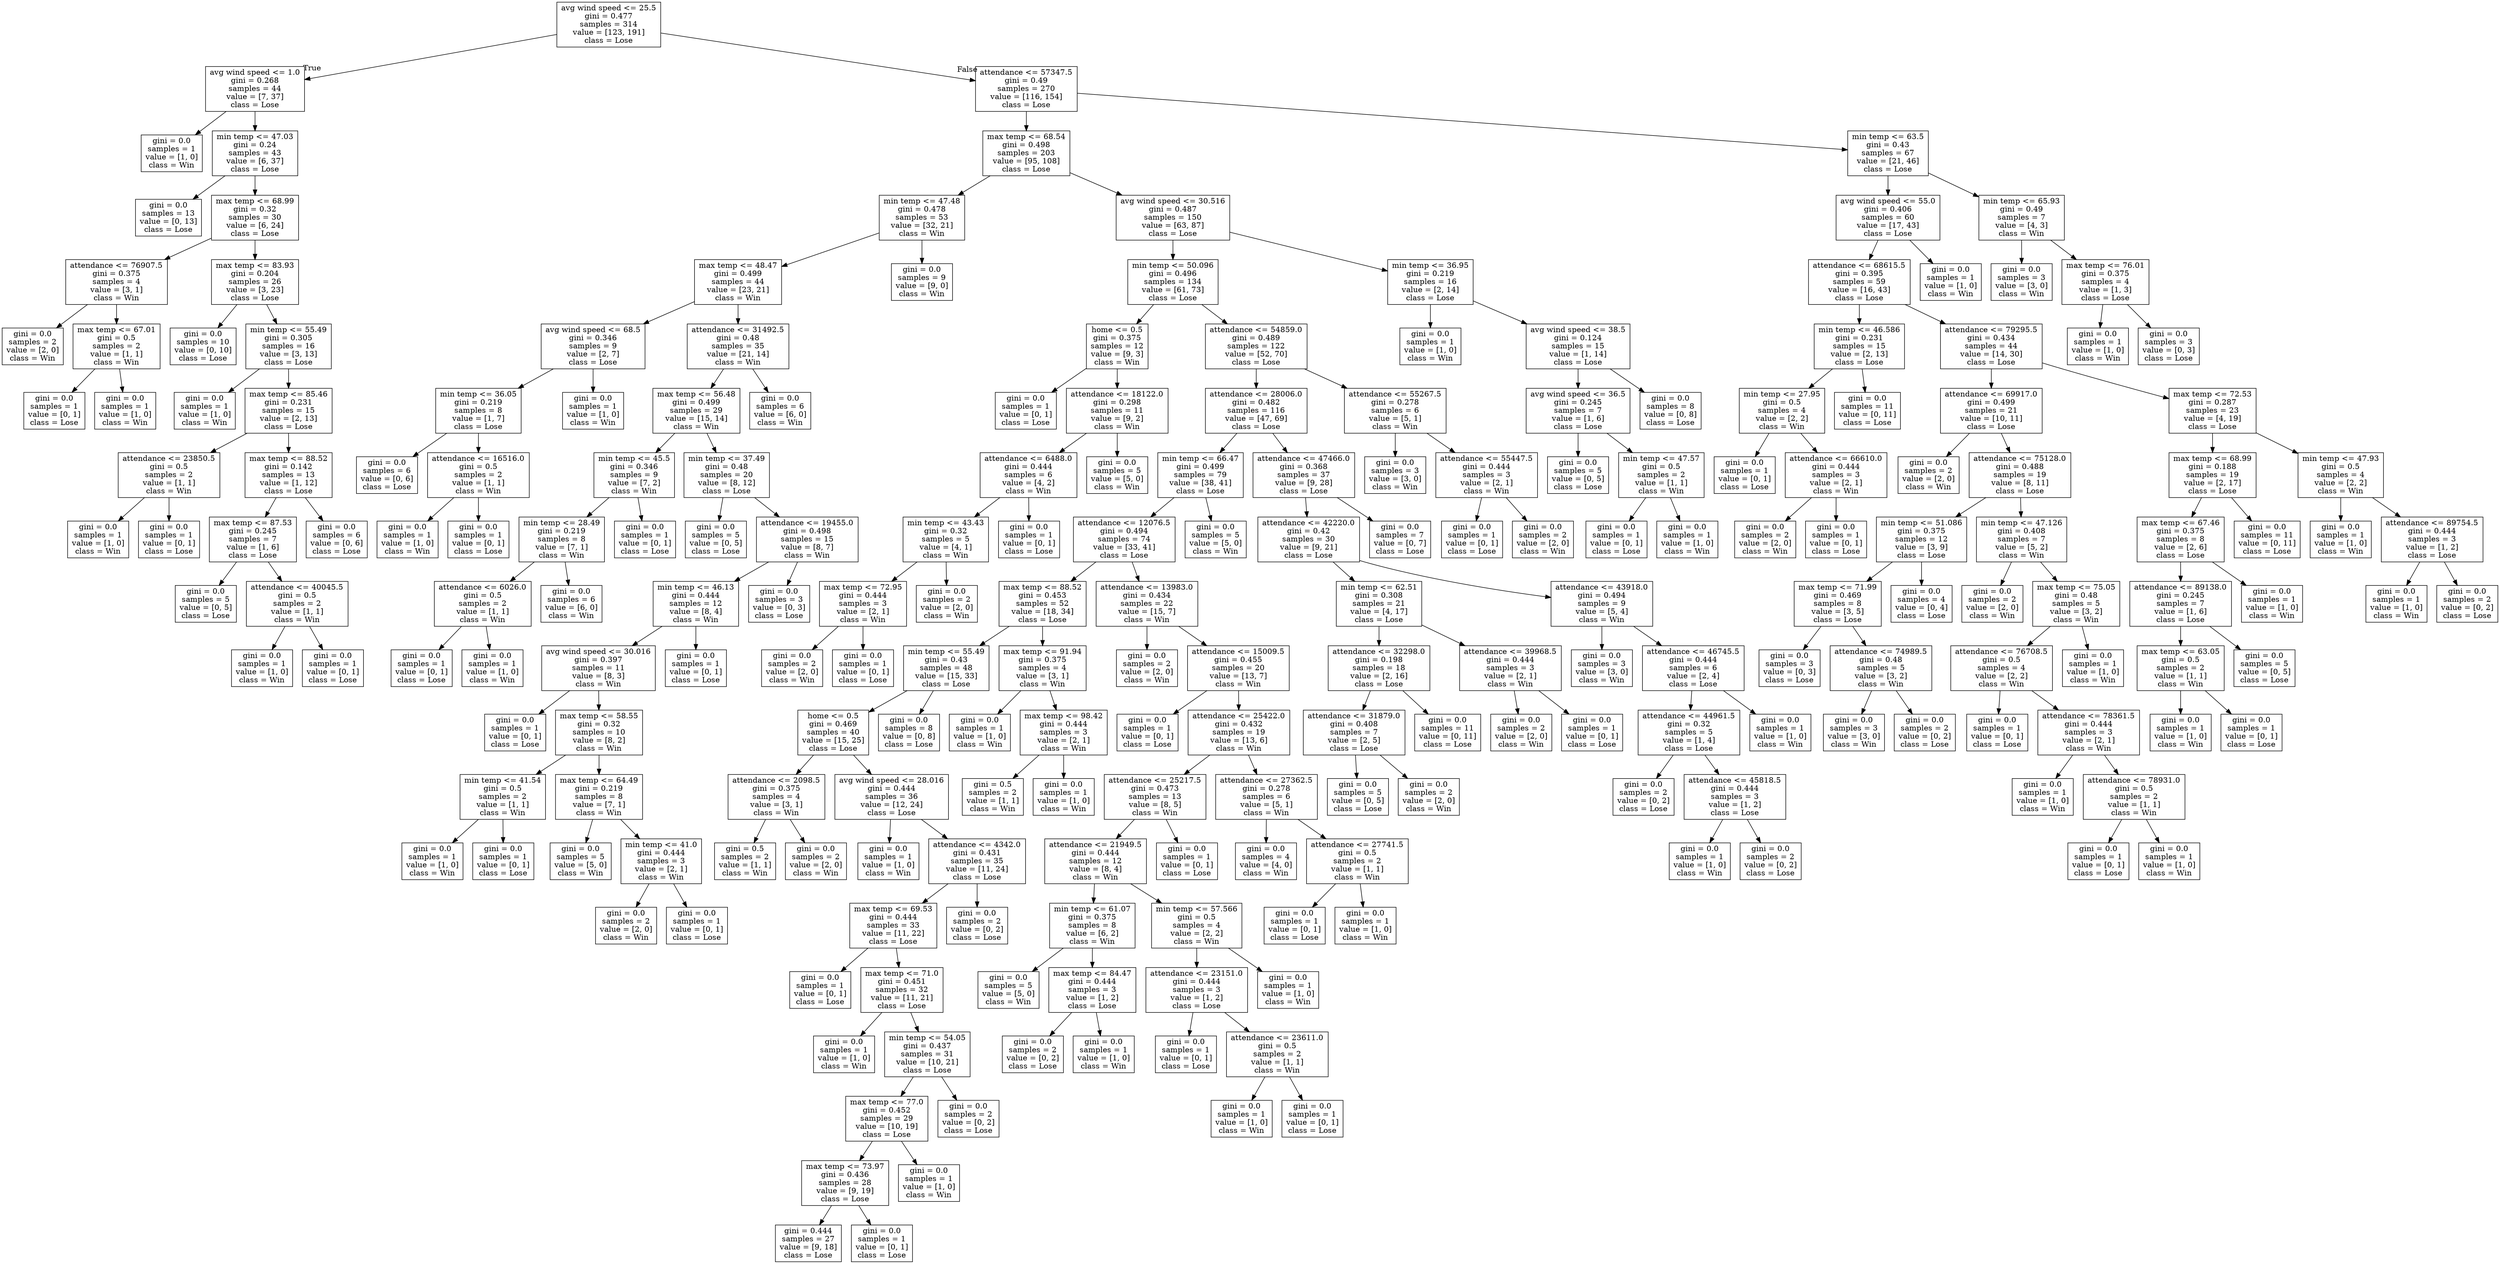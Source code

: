 digraph Tree {
node [shape=box] ;
0 [label="avg wind speed <= 25.5\ngini = 0.477\nsamples = 314\nvalue = [123, 191]\nclass = Lose"] ;
1 [label="avg wind speed <= 1.0\ngini = 0.268\nsamples = 44\nvalue = [7, 37]\nclass = Lose"] ;
0 -> 1 [labeldistance=2.5, labelangle=45, headlabel="True"] ;
2 [label="gini = 0.0\nsamples = 1\nvalue = [1, 0]\nclass = Win"] ;
1 -> 2 ;
3 [label="min temp <= 47.03\ngini = 0.24\nsamples = 43\nvalue = [6, 37]\nclass = Lose"] ;
1 -> 3 ;
4 [label="gini = 0.0\nsamples = 13\nvalue = [0, 13]\nclass = Lose"] ;
3 -> 4 ;
5 [label="max temp <= 68.99\ngini = 0.32\nsamples = 30\nvalue = [6, 24]\nclass = Lose"] ;
3 -> 5 ;
6 [label="attendance <= 76907.5\ngini = 0.375\nsamples = 4\nvalue = [3, 1]\nclass = Win"] ;
5 -> 6 ;
7 [label="gini = 0.0\nsamples = 2\nvalue = [2, 0]\nclass = Win"] ;
6 -> 7 ;
8 [label="max temp <= 67.01\ngini = 0.5\nsamples = 2\nvalue = [1, 1]\nclass = Win"] ;
6 -> 8 ;
9 [label="gini = 0.0\nsamples = 1\nvalue = [0, 1]\nclass = Lose"] ;
8 -> 9 ;
10 [label="gini = 0.0\nsamples = 1\nvalue = [1, 0]\nclass = Win"] ;
8 -> 10 ;
11 [label="max temp <= 83.93\ngini = 0.204\nsamples = 26\nvalue = [3, 23]\nclass = Lose"] ;
5 -> 11 ;
12 [label="gini = 0.0\nsamples = 10\nvalue = [0, 10]\nclass = Lose"] ;
11 -> 12 ;
13 [label="min temp <= 55.49\ngini = 0.305\nsamples = 16\nvalue = [3, 13]\nclass = Lose"] ;
11 -> 13 ;
14 [label="gini = 0.0\nsamples = 1\nvalue = [1, 0]\nclass = Win"] ;
13 -> 14 ;
15 [label="max temp <= 85.46\ngini = 0.231\nsamples = 15\nvalue = [2, 13]\nclass = Lose"] ;
13 -> 15 ;
16 [label="attendance <= 23850.5\ngini = 0.5\nsamples = 2\nvalue = [1, 1]\nclass = Win"] ;
15 -> 16 ;
17 [label="gini = 0.0\nsamples = 1\nvalue = [1, 0]\nclass = Win"] ;
16 -> 17 ;
18 [label="gini = 0.0\nsamples = 1\nvalue = [0, 1]\nclass = Lose"] ;
16 -> 18 ;
19 [label="max temp <= 88.52\ngini = 0.142\nsamples = 13\nvalue = [1, 12]\nclass = Lose"] ;
15 -> 19 ;
20 [label="max temp <= 87.53\ngini = 0.245\nsamples = 7\nvalue = [1, 6]\nclass = Lose"] ;
19 -> 20 ;
21 [label="gini = 0.0\nsamples = 5\nvalue = [0, 5]\nclass = Lose"] ;
20 -> 21 ;
22 [label="attendance <= 40045.5\ngini = 0.5\nsamples = 2\nvalue = [1, 1]\nclass = Win"] ;
20 -> 22 ;
23 [label="gini = 0.0\nsamples = 1\nvalue = [1, 0]\nclass = Win"] ;
22 -> 23 ;
24 [label="gini = 0.0\nsamples = 1\nvalue = [0, 1]\nclass = Lose"] ;
22 -> 24 ;
25 [label="gini = 0.0\nsamples = 6\nvalue = [0, 6]\nclass = Lose"] ;
19 -> 25 ;
26 [label="attendance <= 57347.5\ngini = 0.49\nsamples = 270\nvalue = [116, 154]\nclass = Lose"] ;
0 -> 26 [labeldistance=2.5, labelangle=-45, headlabel="False"] ;
27 [label="max temp <= 68.54\ngini = 0.498\nsamples = 203\nvalue = [95, 108]\nclass = Lose"] ;
26 -> 27 ;
28 [label="min temp <= 47.48\ngini = 0.478\nsamples = 53\nvalue = [32, 21]\nclass = Win"] ;
27 -> 28 ;
29 [label="max temp <= 48.47\ngini = 0.499\nsamples = 44\nvalue = [23, 21]\nclass = Win"] ;
28 -> 29 ;
30 [label="avg wind speed <= 68.5\ngini = 0.346\nsamples = 9\nvalue = [2, 7]\nclass = Lose"] ;
29 -> 30 ;
31 [label="min temp <= 36.05\ngini = 0.219\nsamples = 8\nvalue = [1, 7]\nclass = Lose"] ;
30 -> 31 ;
32 [label="gini = 0.0\nsamples = 6\nvalue = [0, 6]\nclass = Lose"] ;
31 -> 32 ;
33 [label="attendance <= 16516.0\ngini = 0.5\nsamples = 2\nvalue = [1, 1]\nclass = Win"] ;
31 -> 33 ;
34 [label="gini = 0.0\nsamples = 1\nvalue = [1, 0]\nclass = Win"] ;
33 -> 34 ;
35 [label="gini = 0.0\nsamples = 1\nvalue = [0, 1]\nclass = Lose"] ;
33 -> 35 ;
36 [label="gini = 0.0\nsamples = 1\nvalue = [1, 0]\nclass = Win"] ;
30 -> 36 ;
37 [label="attendance <= 31492.5\ngini = 0.48\nsamples = 35\nvalue = [21, 14]\nclass = Win"] ;
29 -> 37 ;
38 [label="max temp <= 56.48\ngini = 0.499\nsamples = 29\nvalue = [15, 14]\nclass = Win"] ;
37 -> 38 ;
39 [label="min temp <= 45.5\ngini = 0.346\nsamples = 9\nvalue = [7, 2]\nclass = Win"] ;
38 -> 39 ;
40 [label="min temp <= 28.49\ngini = 0.219\nsamples = 8\nvalue = [7, 1]\nclass = Win"] ;
39 -> 40 ;
41 [label="attendance <= 6026.0\ngini = 0.5\nsamples = 2\nvalue = [1, 1]\nclass = Win"] ;
40 -> 41 ;
42 [label="gini = 0.0\nsamples = 1\nvalue = [0, 1]\nclass = Lose"] ;
41 -> 42 ;
43 [label="gini = 0.0\nsamples = 1\nvalue = [1, 0]\nclass = Win"] ;
41 -> 43 ;
44 [label="gini = 0.0\nsamples = 6\nvalue = [6, 0]\nclass = Win"] ;
40 -> 44 ;
45 [label="gini = 0.0\nsamples = 1\nvalue = [0, 1]\nclass = Lose"] ;
39 -> 45 ;
46 [label="min temp <= 37.49\ngini = 0.48\nsamples = 20\nvalue = [8, 12]\nclass = Lose"] ;
38 -> 46 ;
47 [label="gini = 0.0\nsamples = 5\nvalue = [0, 5]\nclass = Lose"] ;
46 -> 47 ;
48 [label="attendance <= 19455.0\ngini = 0.498\nsamples = 15\nvalue = [8, 7]\nclass = Win"] ;
46 -> 48 ;
49 [label="min temp <= 46.13\ngini = 0.444\nsamples = 12\nvalue = [8, 4]\nclass = Win"] ;
48 -> 49 ;
50 [label="avg wind speed <= 30.016\ngini = 0.397\nsamples = 11\nvalue = [8, 3]\nclass = Win"] ;
49 -> 50 ;
51 [label="gini = 0.0\nsamples = 1\nvalue = [0, 1]\nclass = Lose"] ;
50 -> 51 ;
52 [label="max temp <= 58.55\ngini = 0.32\nsamples = 10\nvalue = [8, 2]\nclass = Win"] ;
50 -> 52 ;
53 [label="min temp <= 41.54\ngini = 0.5\nsamples = 2\nvalue = [1, 1]\nclass = Win"] ;
52 -> 53 ;
54 [label="gini = 0.0\nsamples = 1\nvalue = [1, 0]\nclass = Win"] ;
53 -> 54 ;
55 [label="gini = 0.0\nsamples = 1\nvalue = [0, 1]\nclass = Lose"] ;
53 -> 55 ;
56 [label="max temp <= 64.49\ngini = 0.219\nsamples = 8\nvalue = [7, 1]\nclass = Win"] ;
52 -> 56 ;
57 [label="gini = 0.0\nsamples = 5\nvalue = [5, 0]\nclass = Win"] ;
56 -> 57 ;
58 [label="min temp <= 41.0\ngini = 0.444\nsamples = 3\nvalue = [2, 1]\nclass = Win"] ;
56 -> 58 ;
59 [label="gini = 0.0\nsamples = 2\nvalue = [2, 0]\nclass = Win"] ;
58 -> 59 ;
60 [label="gini = 0.0\nsamples = 1\nvalue = [0, 1]\nclass = Lose"] ;
58 -> 60 ;
61 [label="gini = 0.0\nsamples = 1\nvalue = [0, 1]\nclass = Lose"] ;
49 -> 61 ;
62 [label="gini = 0.0\nsamples = 3\nvalue = [0, 3]\nclass = Lose"] ;
48 -> 62 ;
63 [label="gini = 0.0\nsamples = 6\nvalue = [6, 0]\nclass = Win"] ;
37 -> 63 ;
64 [label="gini = 0.0\nsamples = 9\nvalue = [9, 0]\nclass = Win"] ;
28 -> 64 ;
65 [label="avg wind speed <= 30.516\ngini = 0.487\nsamples = 150\nvalue = [63, 87]\nclass = Lose"] ;
27 -> 65 ;
66 [label="min temp <= 50.096\ngini = 0.496\nsamples = 134\nvalue = [61, 73]\nclass = Lose"] ;
65 -> 66 ;
67 [label="home <= 0.5\ngini = 0.375\nsamples = 12\nvalue = [9, 3]\nclass = Win"] ;
66 -> 67 ;
68 [label="gini = 0.0\nsamples = 1\nvalue = [0, 1]\nclass = Lose"] ;
67 -> 68 ;
69 [label="attendance <= 18122.0\ngini = 0.298\nsamples = 11\nvalue = [9, 2]\nclass = Win"] ;
67 -> 69 ;
70 [label="attendance <= 6488.0\ngini = 0.444\nsamples = 6\nvalue = [4, 2]\nclass = Win"] ;
69 -> 70 ;
71 [label="min temp <= 43.43\ngini = 0.32\nsamples = 5\nvalue = [4, 1]\nclass = Win"] ;
70 -> 71 ;
72 [label="max temp <= 72.95\ngini = 0.444\nsamples = 3\nvalue = [2, 1]\nclass = Win"] ;
71 -> 72 ;
73 [label="gini = 0.0\nsamples = 2\nvalue = [2, 0]\nclass = Win"] ;
72 -> 73 ;
74 [label="gini = 0.0\nsamples = 1\nvalue = [0, 1]\nclass = Lose"] ;
72 -> 74 ;
75 [label="gini = 0.0\nsamples = 2\nvalue = [2, 0]\nclass = Win"] ;
71 -> 75 ;
76 [label="gini = 0.0\nsamples = 1\nvalue = [0, 1]\nclass = Lose"] ;
70 -> 76 ;
77 [label="gini = 0.0\nsamples = 5\nvalue = [5, 0]\nclass = Win"] ;
69 -> 77 ;
78 [label="attendance <= 54859.0\ngini = 0.489\nsamples = 122\nvalue = [52, 70]\nclass = Lose"] ;
66 -> 78 ;
79 [label="attendance <= 28006.0\ngini = 0.482\nsamples = 116\nvalue = [47, 69]\nclass = Lose"] ;
78 -> 79 ;
80 [label="min temp <= 66.47\ngini = 0.499\nsamples = 79\nvalue = [38, 41]\nclass = Lose"] ;
79 -> 80 ;
81 [label="attendance <= 12076.5\ngini = 0.494\nsamples = 74\nvalue = [33, 41]\nclass = Lose"] ;
80 -> 81 ;
82 [label="max temp <= 88.52\ngini = 0.453\nsamples = 52\nvalue = [18, 34]\nclass = Lose"] ;
81 -> 82 ;
83 [label="min temp <= 55.49\ngini = 0.43\nsamples = 48\nvalue = [15, 33]\nclass = Lose"] ;
82 -> 83 ;
84 [label="home <= 0.5\ngini = 0.469\nsamples = 40\nvalue = [15, 25]\nclass = Lose"] ;
83 -> 84 ;
85 [label="attendance <= 2098.5\ngini = 0.375\nsamples = 4\nvalue = [3, 1]\nclass = Win"] ;
84 -> 85 ;
86 [label="gini = 0.5\nsamples = 2\nvalue = [1, 1]\nclass = Win"] ;
85 -> 86 ;
87 [label="gini = 0.0\nsamples = 2\nvalue = [2, 0]\nclass = Win"] ;
85 -> 87 ;
88 [label="avg wind speed <= 28.016\ngini = 0.444\nsamples = 36\nvalue = [12, 24]\nclass = Lose"] ;
84 -> 88 ;
89 [label="gini = 0.0\nsamples = 1\nvalue = [1, 0]\nclass = Win"] ;
88 -> 89 ;
90 [label="attendance <= 4342.0\ngini = 0.431\nsamples = 35\nvalue = [11, 24]\nclass = Lose"] ;
88 -> 90 ;
91 [label="max temp <= 69.53\ngini = 0.444\nsamples = 33\nvalue = [11, 22]\nclass = Lose"] ;
90 -> 91 ;
92 [label="gini = 0.0\nsamples = 1\nvalue = [0, 1]\nclass = Lose"] ;
91 -> 92 ;
93 [label="max temp <= 71.0\ngini = 0.451\nsamples = 32\nvalue = [11, 21]\nclass = Lose"] ;
91 -> 93 ;
94 [label="gini = 0.0\nsamples = 1\nvalue = [1, 0]\nclass = Win"] ;
93 -> 94 ;
95 [label="min temp <= 54.05\ngini = 0.437\nsamples = 31\nvalue = [10, 21]\nclass = Lose"] ;
93 -> 95 ;
96 [label="max temp <= 77.0\ngini = 0.452\nsamples = 29\nvalue = [10, 19]\nclass = Lose"] ;
95 -> 96 ;
97 [label="max temp <= 73.97\ngini = 0.436\nsamples = 28\nvalue = [9, 19]\nclass = Lose"] ;
96 -> 97 ;
98 [label="gini = 0.444\nsamples = 27\nvalue = [9, 18]\nclass = Lose"] ;
97 -> 98 ;
99 [label="gini = 0.0\nsamples = 1\nvalue = [0, 1]\nclass = Lose"] ;
97 -> 99 ;
100 [label="gini = 0.0\nsamples = 1\nvalue = [1, 0]\nclass = Win"] ;
96 -> 100 ;
101 [label="gini = 0.0\nsamples = 2\nvalue = [0, 2]\nclass = Lose"] ;
95 -> 101 ;
102 [label="gini = 0.0\nsamples = 2\nvalue = [0, 2]\nclass = Lose"] ;
90 -> 102 ;
103 [label="gini = 0.0\nsamples = 8\nvalue = [0, 8]\nclass = Lose"] ;
83 -> 103 ;
104 [label="max temp <= 91.94\ngini = 0.375\nsamples = 4\nvalue = [3, 1]\nclass = Win"] ;
82 -> 104 ;
105 [label="gini = 0.0\nsamples = 1\nvalue = [1, 0]\nclass = Win"] ;
104 -> 105 ;
106 [label="max temp <= 98.42\ngini = 0.444\nsamples = 3\nvalue = [2, 1]\nclass = Win"] ;
104 -> 106 ;
107 [label="gini = 0.5\nsamples = 2\nvalue = [1, 1]\nclass = Win"] ;
106 -> 107 ;
108 [label="gini = 0.0\nsamples = 1\nvalue = [1, 0]\nclass = Win"] ;
106 -> 108 ;
109 [label="attendance <= 13983.0\ngini = 0.434\nsamples = 22\nvalue = [15, 7]\nclass = Win"] ;
81 -> 109 ;
110 [label="gini = 0.0\nsamples = 2\nvalue = [2, 0]\nclass = Win"] ;
109 -> 110 ;
111 [label="attendance <= 15009.5\ngini = 0.455\nsamples = 20\nvalue = [13, 7]\nclass = Win"] ;
109 -> 111 ;
112 [label="gini = 0.0\nsamples = 1\nvalue = [0, 1]\nclass = Lose"] ;
111 -> 112 ;
113 [label="attendance <= 25422.0\ngini = 0.432\nsamples = 19\nvalue = [13, 6]\nclass = Win"] ;
111 -> 113 ;
114 [label="attendance <= 25217.5\ngini = 0.473\nsamples = 13\nvalue = [8, 5]\nclass = Win"] ;
113 -> 114 ;
115 [label="attendance <= 21949.5\ngini = 0.444\nsamples = 12\nvalue = [8, 4]\nclass = Win"] ;
114 -> 115 ;
116 [label="min temp <= 61.07\ngini = 0.375\nsamples = 8\nvalue = [6, 2]\nclass = Win"] ;
115 -> 116 ;
117 [label="gini = 0.0\nsamples = 5\nvalue = [5, 0]\nclass = Win"] ;
116 -> 117 ;
118 [label="max temp <= 84.47\ngini = 0.444\nsamples = 3\nvalue = [1, 2]\nclass = Lose"] ;
116 -> 118 ;
119 [label="gini = 0.0\nsamples = 2\nvalue = [0, 2]\nclass = Lose"] ;
118 -> 119 ;
120 [label="gini = 0.0\nsamples = 1\nvalue = [1, 0]\nclass = Win"] ;
118 -> 120 ;
121 [label="min temp <= 57.566\ngini = 0.5\nsamples = 4\nvalue = [2, 2]\nclass = Win"] ;
115 -> 121 ;
122 [label="attendance <= 23151.0\ngini = 0.444\nsamples = 3\nvalue = [1, 2]\nclass = Lose"] ;
121 -> 122 ;
123 [label="gini = 0.0\nsamples = 1\nvalue = [0, 1]\nclass = Lose"] ;
122 -> 123 ;
124 [label="attendance <= 23611.0\ngini = 0.5\nsamples = 2\nvalue = [1, 1]\nclass = Win"] ;
122 -> 124 ;
125 [label="gini = 0.0\nsamples = 1\nvalue = [1, 0]\nclass = Win"] ;
124 -> 125 ;
126 [label="gini = 0.0\nsamples = 1\nvalue = [0, 1]\nclass = Lose"] ;
124 -> 126 ;
127 [label="gini = 0.0\nsamples = 1\nvalue = [1, 0]\nclass = Win"] ;
121 -> 127 ;
128 [label="gini = 0.0\nsamples = 1\nvalue = [0, 1]\nclass = Lose"] ;
114 -> 128 ;
129 [label="attendance <= 27362.5\ngini = 0.278\nsamples = 6\nvalue = [5, 1]\nclass = Win"] ;
113 -> 129 ;
130 [label="gini = 0.0\nsamples = 4\nvalue = [4, 0]\nclass = Win"] ;
129 -> 130 ;
131 [label="attendance <= 27741.5\ngini = 0.5\nsamples = 2\nvalue = [1, 1]\nclass = Win"] ;
129 -> 131 ;
132 [label="gini = 0.0\nsamples = 1\nvalue = [0, 1]\nclass = Lose"] ;
131 -> 132 ;
133 [label="gini = 0.0\nsamples = 1\nvalue = [1, 0]\nclass = Win"] ;
131 -> 133 ;
134 [label="gini = 0.0\nsamples = 5\nvalue = [5, 0]\nclass = Win"] ;
80 -> 134 ;
135 [label="attendance <= 47466.0\ngini = 0.368\nsamples = 37\nvalue = [9, 28]\nclass = Lose"] ;
79 -> 135 ;
136 [label="attendance <= 42220.0\ngini = 0.42\nsamples = 30\nvalue = [9, 21]\nclass = Lose"] ;
135 -> 136 ;
137 [label="min temp <= 62.51\ngini = 0.308\nsamples = 21\nvalue = [4, 17]\nclass = Lose"] ;
136 -> 137 ;
138 [label="attendance <= 32298.0\ngini = 0.198\nsamples = 18\nvalue = [2, 16]\nclass = Lose"] ;
137 -> 138 ;
139 [label="attendance <= 31879.0\ngini = 0.408\nsamples = 7\nvalue = [2, 5]\nclass = Lose"] ;
138 -> 139 ;
140 [label="gini = 0.0\nsamples = 5\nvalue = [0, 5]\nclass = Lose"] ;
139 -> 140 ;
141 [label="gini = 0.0\nsamples = 2\nvalue = [2, 0]\nclass = Win"] ;
139 -> 141 ;
142 [label="gini = 0.0\nsamples = 11\nvalue = [0, 11]\nclass = Lose"] ;
138 -> 142 ;
143 [label="attendance <= 39968.5\ngini = 0.444\nsamples = 3\nvalue = [2, 1]\nclass = Win"] ;
137 -> 143 ;
144 [label="gini = 0.0\nsamples = 2\nvalue = [2, 0]\nclass = Win"] ;
143 -> 144 ;
145 [label="gini = 0.0\nsamples = 1\nvalue = [0, 1]\nclass = Lose"] ;
143 -> 145 ;
146 [label="attendance <= 43918.0\ngini = 0.494\nsamples = 9\nvalue = [5, 4]\nclass = Win"] ;
136 -> 146 ;
147 [label="gini = 0.0\nsamples = 3\nvalue = [3, 0]\nclass = Win"] ;
146 -> 147 ;
148 [label="attendance <= 46745.5\ngini = 0.444\nsamples = 6\nvalue = [2, 4]\nclass = Lose"] ;
146 -> 148 ;
149 [label="attendance <= 44961.5\ngini = 0.32\nsamples = 5\nvalue = [1, 4]\nclass = Lose"] ;
148 -> 149 ;
150 [label="gini = 0.0\nsamples = 2\nvalue = [0, 2]\nclass = Lose"] ;
149 -> 150 ;
151 [label="attendance <= 45818.5\ngini = 0.444\nsamples = 3\nvalue = [1, 2]\nclass = Lose"] ;
149 -> 151 ;
152 [label="gini = 0.0\nsamples = 1\nvalue = [1, 0]\nclass = Win"] ;
151 -> 152 ;
153 [label="gini = 0.0\nsamples = 2\nvalue = [0, 2]\nclass = Lose"] ;
151 -> 153 ;
154 [label="gini = 0.0\nsamples = 1\nvalue = [1, 0]\nclass = Win"] ;
148 -> 154 ;
155 [label="gini = 0.0\nsamples = 7\nvalue = [0, 7]\nclass = Lose"] ;
135 -> 155 ;
156 [label="attendance <= 55267.5\ngini = 0.278\nsamples = 6\nvalue = [5, 1]\nclass = Win"] ;
78 -> 156 ;
157 [label="gini = 0.0\nsamples = 3\nvalue = [3, 0]\nclass = Win"] ;
156 -> 157 ;
158 [label="attendance <= 55447.5\ngini = 0.444\nsamples = 3\nvalue = [2, 1]\nclass = Win"] ;
156 -> 158 ;
159 [label="gini = 0.0\nsamples = 1\nvalue = [0, 1]\nclass = Lose"] ;
158 -> 159 ;
160 [label="gini = 0.0\nsamples = 2\nvalue = [2, 0]\nclass = Win"] ;
158 -> 160 ;
161 [label="min temp <= 36.95\ngini = 0.219\nsamples = 16\nvalue = [2, 14]\nclass = Lose"] ;
65 -> 161 ;
162 [label="gini = 0.0\nsamples = 1\nvalue = [1, 0]\nclass = Win"] ;
161 -> 162 ;
163 [label="avg wind speed <= 38.5\ngini = 0.124\nsamples = 15\nvalue = [1, 14]\nclass = Lose"] ;
161 -> 163 ;
164 [label="avg wind speed <= 36.5\ngini = 0.245\nsamples = 7\nvalue = [1, 6]\nclass = Lose"] ;
163 -> 164 ;
165 [label="gini = 0.0\nsamples = 5\nvalue = [0, 5]\nclass = Lose"] ;
164 -> 165 ;
166 [label="min temp <= 47.57\ngini = 0.5\nsamples = 2\nvalue = [1, 1]\nclass = Win"] ;
164 -> 166 ;
167 [label="gini = 0.0\nsamples = 1\nvalue = [0, 1]\nclass = Lose"] ;
166 -> 167 ;
168 [label="gini = 0.0\nsamples = 1\nvalue = [1, 0]\nclass = Win"] ;
166 -> 168 ;
169 [label="gini = 0.0\nsamples = 8\nvalue = [0, 8]\nclass = Lose"] ;
163 -> 169 ;
170 [label="min temp <= 63.5\ngini = 0.43\nsamples = 67\nvalue = [21, 46]\nclass = Lose"] ;
26 -> 170 ;
171 [label="avg wind speed <= 55.0\ngini = 0.406\nsamples = 60\nvalue = [17, 43]\nclass = Lose"] ;
170 -> 171 ;
172 [label="attendance <= 68615.5\ngini = 0.395\nsamples = 59\nvalue = [16, 43]\nclass = Lose"] ;
171 -> 172 ;
173 [label="min temp <= 46.586\ngini = 0.231\nsamples = 15\nvalue = [2, 13]\nclass = Lose"] ;
172 -> 173 ;
174 [label="min temp <= 27.95\ngini = 0.5\nsamples = 4\nvalue = [2, 2]\nclass = Win"] ;
173 -> 174 ;
175 [label="gini = 0.0\nsamples = 1\nvalue = [0, 1]\nclass = Lose"] ;
174 -> 175 ;
176 [label="attendance <= 66610.0\ngini = 0.444\nsamples = 3\nvalue = [2, 1]\nclass = Win"] ;
174 -> 176 ;
177 [label="gini = 0.0\nsamples = 2\nvalue = [2, 0]\nclass = Win"] ;
176 -> 177 ;
178 [label="gini = 0.0\nsamples = 1\nvalue = [0, 1]\nclass = Lose"] ;
176 -> 178 ;
179 [label="gini = 0.0\nsamples = 11\nvalue = [0, 11]\nclass = Lose"] ;
173 -> 179 ;
180 [label="attendance <= 79295.5\ngini = 0.434\nsamples = 44\nvalue = [14, 30]\nclass = Lose"] ;
172 -> 180 ;
181 [label="attendance <= 69917.0\ngini = 0.499\nsamples = 21\nvalue = [10, 11]\nclass = Lose"] ;
180 -> 181 ;
182 [label="gini = 0.0\nsamples = 2\nvalue = [2, 0]\nclass = Win"] ;
181 -> 182 ;
183 [label="attendance <= 75128.0\ngini = 0.488\nsamples = 19\nvalue = [8, 11]\nclass = Lose"] ;
181 -> 183 ;
184 [label="min temp <= 51.086\ngini = 0.375\nsamples = 12\nvalue = [3, 9]\nclass = Lose"] ;
183 -> 184 ;
185 [label="max temp <= 71.99\ngini = 0.469\nsamples = 8\nvalue = [3, 5]\nclass = Lose"] ;
184 -> 185 ;
186 [label="gini = 0.0\nsamples = 3\nvalue = [0, 3]\nclass = Lose"] ;
185 -> 186 ;
187 [label="attendance <= 74989.5\ngini = 0.48\nsamples = 5\nvalue = [3, 2]\nclass = Win"] ;
185 -> 187 ;
188 [label="gini = 0.0\nsamples = 3\nvalue = [3, 0]\nclass = Win"] ;
187 -> 188 ;
189 [label="gini = 0.0\nsamples = 2\nvalue = [0, 2]\nclass = Lose"] ;
187 -> 189 ;
190 [label="gini = 0.0\nsamples = 4\nvalue = [0, 4]\nclass = Lose"] ;
184 -> 190 ;
191 [label="min temp <= 47.126\ngini = 0.408\nsamples = 7\nvalue = [5, 2]\nclass = Win"] ;
183 -> 191 ;
192 [label="gini = 0.0\nsamples = 2\nvalue = [2, 0]\nclass = Win"] ;
191 -> 192 ;
193 [label="max temp <= 75.05\ngini = 0.48\nsamples = 5\nvalue = [3, 2]\nclass = Win"] ;
191 -> 193 ;
194 [label="attendance <= 76708.5\ngini = 0.5\nsamples = 4\nvalue = [2, 2]\nclass = Win"] ;
193 -> 194 ;
195 [label="gini = 0.0\nsamples = 1\nvalue = [0, 1]\nclass = Lose"] ;
194 -> 195 ;
196 [label="attendance <= 78361.5\ngini = 0.444\nsamples = 3\nvalue = [2, 1]\nclass = Win"] ;
194 -> 196 ;
197 [label="gini = 0.0\nsamples = 1\nvalue = [1, 0]\nclass = Win"] ;
196 -> 197 ;
198 [label="attendance <= 78931.0\ngini = 0.5\nsamples = 2\nvalue = [1, 1]\nclass = Win"] ;
196 -> 198 ;
199 [label="gini = 0.0\nsamples = 1\nvalue = [0, 1]\nclass = Lose"] ;
198 -> 199 ;
200 [label="gini = 0.0\nsamples = 1\nvalue = [1, 0]\nclass = Win"] ;
198 -> 200 ;
201 [label="gini = 0.0\nsamples = 1\nvalue = [1, 0]\nclass = Win"] ;
193 -> 201 ;
202 [label="max temp <= 72.53\ngini = 0.287\nsamples = 23\nvalue = [4, 19]\nclass = Lose"] ;
180 -> 202 ;
203 [label="max temp <= 68.99\ngini = 0.188\nsamples = 19\nvalue = [2, 17]\nclass = Lose"] ;
202 -> 203 ;
204 [label="max temp <= 67.46\ngini = 0.375\nsamples = 8\nvalue = [2, 6]\nclass = Lose"] ;
203 -> 204 ;
205 [label="attendance <= 89138.0\ngini = 0.245\nsamples = 7\nvalue = [1, 6]\nclass = Lose"] ;
204 -> 205 ;
206 [label="max temp <= 63.05\ngini = 0.5\nsamples = 2\nvalue = [1, 1]\nclass = Win"] ;
205 -> 206 ;
207 [label="gini = 0.0\nsamples = 1\nvalue = [1, 0]\nclass = Win"] ;
206 -> 207 ;
208 [label="gini = 0.0\nsamples = 1\nvalue = [0, 1]\nclass = Lose"] ;
206 -> 208 ;
209 [label="gini = 0.0\nsamples = 5\nvalue = [0, 5]\nclass = Lose"] ;
205 -> 209 ;
210 [label="gini = 0.0\nsamples = 1\nvalue = [1, 0]\nclass = Win"] ;
204 -> 210 ;
211 [label="gini = 0.0\nsamples = 11\nvalue = [0, 11]\nclass = Lose"] ;
203 -> 211 ;
212 [label="min temp <= 47.93\ngini = 0.5\nsamples = 4\nvalue = [2, 2]\nclass = Win"] ;
202 -> 212 ;
213 [label="gini = 0.0\nsamples = 1\nvalue = [1, 0]\nclass = Win"] ;
212 -> 213 ;
214 [label="attendance <= 89754.5\ngini = 0.444\nsamples = 3\nvalue = [1, 2]\nclass = Lose"] ;
212 -> 214 ;
215 [label="gini = 0.0\nsamples = 1\nvalue = [1, 0]\nclass = Win"] ;
214 -> 215 ;
216 [label="gini = 0.0\nsamples = 2\nvalue = [0, 2]\nclass = Lose"] ;
214 -> 216 ;
217 [label="gini = 0.0\nsamples = 1\nvalue = [1, 0]\nclass = Win"] ;
171 -> 217 ;
218 [label="min temp <= 65.93\ngini = 0.49\nsamples = 7\nvalue = [4, 3]\nclass = Win"] ;
170 -> 218 ;
219 [label="gini = 0.0\nsamples = 3\nvalue = [3, 0]\nclass = Win"] ;
218 -> 219 ;
220 [label="max temp <= 76.01\ngini = 0.375\nsamples = 4\nvalue = [1, 3]\nclass = Lose"] ;
218 -> 220 ;
221 [label="gini = 0.0\nsamples = 1\nvalue = [1, 0]\nclass = Win"] ;
220 -> 221 ;
222 [label="gini = 0.0\nsamples = 3\nvalue = [0, 3]\nclass = Lose"] ;
220 -> 222 ;
}